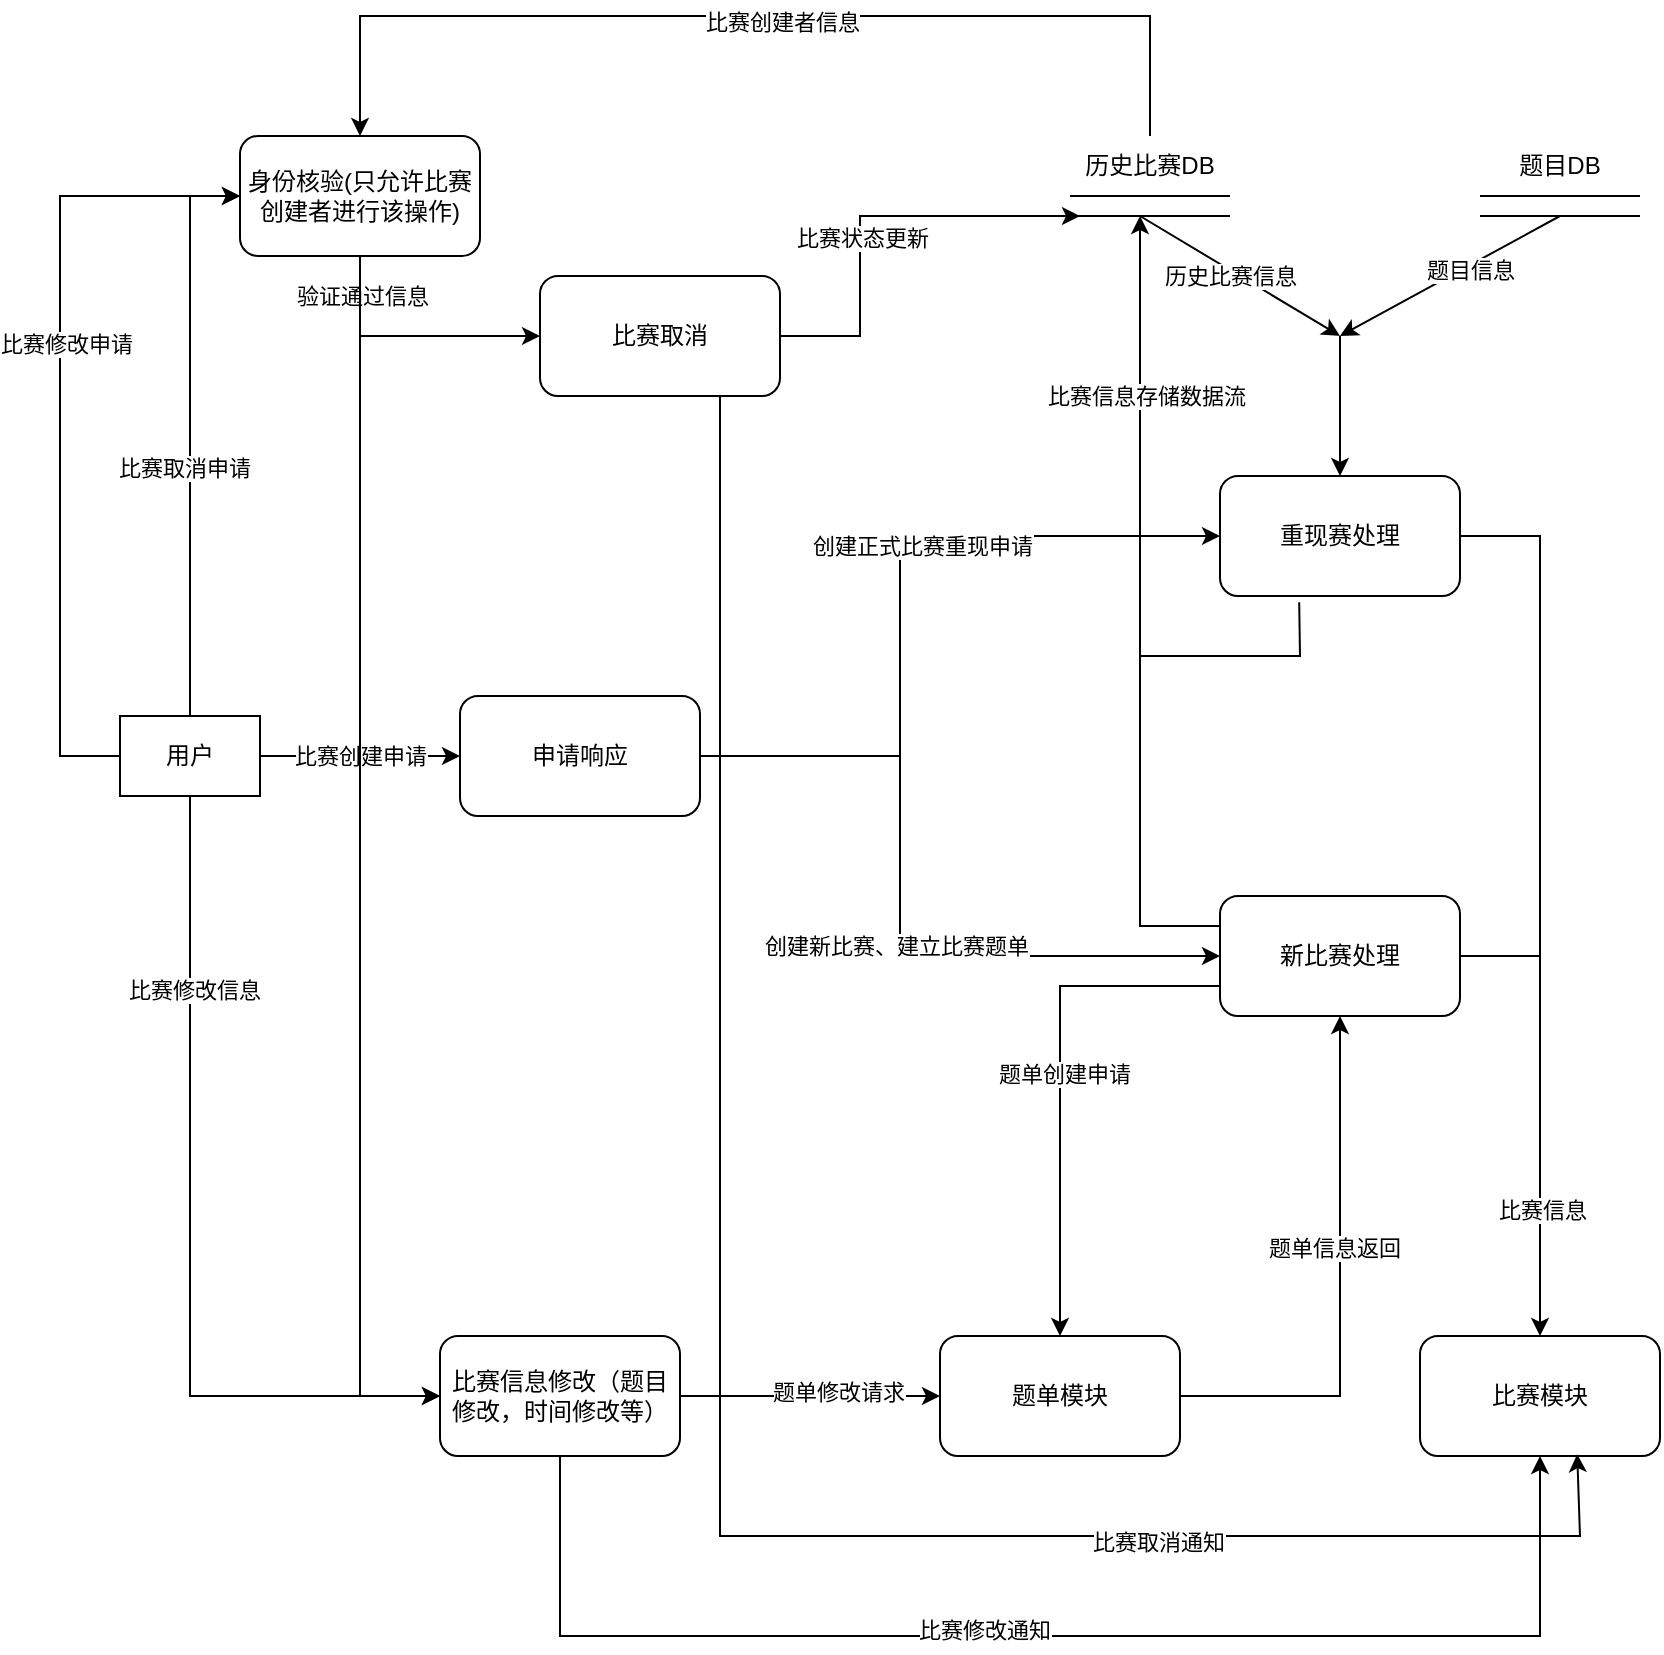 <mxfile version="17.1.4" type="github">
  <diagram id="zhTXeEs8bKl2B7jrvykE" name="第 1 页">
    <mxGraphModel dx="1298" dy="695" grid="1" gridSize="10" guides="1" tooltips="1" connect="1" arrows="1" fold="1" page="1" pageScale="1" pageWidth="1920" pageHeight="1200" math="0" shadow="0">
      <root>
        <mxCell id="0" />
        <mxCell id="1" parent="0" />
        <mxCell id="gqidpyO36s4PfGME45In-1" value="用户" style="rounded=0;whiteSpace=wrap;html=1;" vertex="1" parent="1">
          <mxGeometry x="870" y="590" width="70" height="40" as="geometry" />
        </mxCell>
        <mxCell id="gqidpyO36s4PfGME45In-2" value="重现赛处理" style="rounded=1;whiteSpace=wrap;html=1;" vertex="1" parent="1">
          <mxGeometry x="1420" y="470" width="120" height="60" as="geometry" />
        </mxCell>
        <mxCell id="gqidpyO36s4PfGME45In-3" value="新比赛处理" style="rounded=1;whiteSpace=wrap;html=1;" vertex="1" parent="1">
          <mxGeometry x="1420" y="680" width="120" height="60" as="geometry" />
        </mxCell>
        <mxCell id="gqidpyO36s4PfGME45In-6" value="" style="endArrow=classic;html=1;rounded=0;exitX=1;exitY=0.5;exitDx=0;exitDy=0;entryX=0;entryY=0.5;entryDx=0;entryDy=0;" edge="1" parent="1" source="gqidpyO36s4PfGME45In-1" target="gqidpyO36s4PfGME45In-7">
          <mxGeometry width="50" height="50" relative="1" as="geometry">
            <mxPoint x="990" y="650" as="sourcePoint" />
            <mxPoint x="1040" y="610" as="targetPoint" />
          </mxGeometry>
        </mxCell>
        <mxCell id="gqidpyO36s4PfGME45In-9" value="比赛创建申请" style="edgeLabel;html=1;align=center;verticalAlign=middle;resizable=0;points=[];" vertex="1" connectable="0" parent="gqidpyO36s4PfGME45In-6">
          <mxGeometry x="-0.224" y="1" relative="1" as="geometry">
            <mxPoint x="11" y="1" as="offset" />
          </mxGeometry>
        </mxCell>
        <mxCell id="gqidpyO36s4PfGME45In-10" style="edgeStyle=orthogonalEdgeStyle;rounded=0;orthogonalLoop=1;jettySize=auto;html=1;entryX=0;entryY=0.5;entryDx=0;entryDy=0;" edge="1" parent="1" source="gqidpyO36s4PfGME45In-7" target="gqidpyO36s4PfGME45In-2">
          <mxGeometry relative="1" as="geometry">
            <Array as="points">
              <mxPoint x="1260" y="610" />
              <mxPoint x="1260" y="500" />
            </Array>
          </mxGeometry>
        </mxCell>
        <mxCell id="gqidpyO36s4PfGME45In-11" value="创建正式比赛重现申请" style="edgeLabel;html=1;align=center;verticalAlign=middle;resizable=0;points=[];" vertex="1" connectable="0" parent="gqidpyO36s4PfGME45In-10">
          <mxGeometry x="0.195" y="-5" relative="1" as="geometry">
            <mxPoint as="offset" />
          </mxGeometry>
        </mxCell>
        <mxCell id="gqidpyO36s4PfGME45In-12" style="edgeStyle=orthogonalEdgeStyle;rounded=0;orthogonalLoop=1;jettySize=auto;html=1;exitX=1;exitY=0.5;exitDx=0;exitDy=0;entryX=0;entryY=0.5;entryDx=0;entryDy=0;" edge="1" parent="1" source="gqidpyO36s4PfGME45In-7" target="gqidpyO36s4PfGME45In-3">
          <mxGeometry relative="1" as="geometry">
            <Array as="points">
              <mxPoint x="1260" y="610" />
              <mxPoint x="1260" y="710" />
            </Array>
          </mxGeometry>
        </mxCell>
        <mxCell id="gqidpyO36s4PfGME45In-13" value="创建新比赛、建立比赛题单" style="edgeLabel;html=1;align=center;verticalAlign=middle;resizable=0;points=[];" vertex="1" connectable="0" parent="gqidpyO36s4PfGME45In-12">
          <mxGeometry x="0.084" y="-2" relative="1" as="geometry">
            <mxPoint as="offset" />
          </mxGeometry>
        </mxCell>
        <mxCell id="gqidpyO36s4PfGME45In-7" value="申请响应" style="rounded=1;whiteSpace=wrap;html=1;" vertex="1" parent="1">
          <mxGeometry x="1040" y="580" width="120" height="60" as="geometry" />
        </mxCell>
        <mxCell id="gqidpyO36s4PfGME45In-23" value="" style="endArrow=classic;html=1;rounded=0;entryX=0.5;entryY=0;entryDx=0;entryDy=0;" edge="1" parent="1" target="gqidpyO36s4PfGME45In-2">
          <mxGeometry width="50" height="50" relative="1" as="geometry">
            <mxPoint x="1480" y="400" as="sourcePoint" />
            <mxPoint x="1370" y="530" as="targetPoint" />
          </mxGeometry>
        </mxCell>
        <mxCell id="gqidpyO36s4PfGME45In-24" value="" style="endArrow=classic;html=1;rounded=0;" edge="1" parent="1">
          <mxGeometry width="50" height="50" relative="1" as="geometry">
            <mxPoint x="1590" y="340" as="sourcePoint" />
            <mxPoint x="1480" y="400" as="targetPoint" />
          </mxGeometry>
        </mxCell>
        <mxCell id="gqidpyO36s4PfGME45In-49" value="题目信息" style="edgeLabel;html=1;align=center;verticalAlign=middle;resizable=0;points=[];" vertex="1" connectable="0" parent="gqidpyO36s4PfGME45In-24">
          <mxGeometry x="-0.179" y="2" relative="1" as="geometry">
            <mxPoint x="-1" as="offset" />
          </mxGeometry>
        </mxCell>
        <mxCell id="gqidpyO36s4PfGME45In-27" value="" style="endArrow=classic;html=1;rounded=0;exitX=1;exitY=0.5;exitDx=0;exitDy=0;entryX=0.5;entryY=0;entryDx=0;entryDy=0;" edge="1" parent="1" source="gqidpyO36s4PfGME45In-3" target="gqidpyO36s4PfGME45In-28">
          <mxGeometry width="50" height="50" relative="1" as="geometry">
            <mxPoint x="1490" y="710" as="sourcePoint" />
            <mxPoint x="1580" y="880" as="targetPoint" />
            <Array as="points">
              <mxPoint x="1580" y="710" />
            </Array>
          </mxGeometry>
        </mxCell>
        <mxCell id="gqidpyO36s4PfGME45In-32" value="比赛信息" style="edgeLabel;html=1;align=center;verticalAlign=middle;resizable=0;points=[];" vertex="1" connectable="0" parent="gqidpyO36s4PfGME45In-27">
          <mxGeometry x="0.454" y="1" relative="1" as="geometry">
            <mxPoint as="offset" />
          </mxGeometry>
        </mxCell>
        <mxCell id="gqidpyO36s4PfGME45In-28" value="比赛模块" style="rounded=1;whiteSpace=wrap;html=1;" vertex="1" parent="1">
          <mxGeometry x="1520" y="900" width="120" height="60" as="geometry" />
        </mxCell>
        <mxCell id="gqidpyO36s4PfGME45In-31" value="" style="endArrow=none;html=1;rounded=0;exitX=1;exitY=0.5;exitDx=0;exitDy=0;" edge="1" parent="1" source="gqidpyO36s4PfGME45In-2">
          <mxGeometry width="50" height="50" relative="1" as="geometry">
            <mxPoint x="1320" y="780" as="sourcePoint" />
            <mxPoint x="1580" y="720" as="targetPoint" />
            <Array as="points">
              <mxPoint x="1580" y="500" />
            </Array>
          </mxGeometry>
        </mxCell>
        <mxCell id="gqidpyO36s4PfGME45In-36" value="" style="group" vertex="1" connectable="0" parent="1">
          <mxGeometry x="1550" y="300" width="80" height="40" as="geometry" />
        </mxCell>
        <mxCell id="gqidpyO36s4PfGME45In-18" value="" style="group" vertex="1" connectable="0" parent="gqidpyO36s4PfGME45In-36">
          <mxGeometry y="30" width="80" height="10" as="geometry" />
        </mxCell>
        <mxCell id="gqidpyO36s4PfGME45In-19" value="" style="endArrow=none;html=1;rounded=0;" edge="1" parent="gqidpyO36s4PfGME45In-18">
          <mxGeometry width="50" height="50" relative="1" as="geometry">
            <mxPoint as="sourcePoint" />
            <mxPoint x="80" as="targetPoint" />
          </mxGeometry>
        </mxCell>
        <mxCell id="gqidpyO36s4PfGME45In-20" value="" style="endArrow=none;html=1;rounded=0;" edge="1" parent="gqidpyO36s4PfGME45In-18">
          <mxGeometry width="50" height="50" relative="1" as="geometry">
            <mxPoint y="10" as="sourcePoint" />
            <mxPoint x="80" y="10" as="targetPoint" />
          </mxGeometry>
        </mxCell>
        <mxCell id="gqidpyO36s4PfGME45In-26" value="题目DB" style="text;html=1;strokeColor=none;fillColor=none;align=center;verticalAlign=middle;whiteSpace=wrap;rounded=0;" vertex="1" parent="gqidpyO36s4PfGME45In-36">
          <mxGeometry x="10" width="60" height="30" as="geometry" />
        </mxCell>
        <mxCell id="gqidpyO36s4PfGME45In-38" value="题单模块" style="rounded=1;whiteSpace=wrap;html=1;" vertex="1" parent="1">
          <mxGeometry x="1280" y="900" width="120" height="60" as="geometry" />
        </mxCell>
        <mxCell id="gqidpyO36s4PfGME45In-39" value="" style="endArrow=classic;html=1;rounded=0;entryX=0.5;entryY=0;entryDx=0;entryDy=0;exitX=0;exitY=0.75;exitDx=0;exitDy=0;" edge="1" parent="1" source="gqidpyO36s4PfGME45In-3" target="gqidpyO36s4PfGME45In-38">
          <mxGeometry width="50" height="50" relative="1" as="geometry">
            <mxPoint x="1460" y="800" as="sourcePoint" />
            <mxPoint x="1370" y="730" as="targetPoint" />
            <Array as="points">
              <mxPoint x="1340" y="725" />
              <mxPoint x="1340" y="800" />
            </Array>
          </mxGeometry>
        </mxCell>
        <mxCell id="gqidpyO36s4PfGME45In-40" value="题单创建申请" style="edgeLabel;html=1;align=center;verticalAlign=middle;resizable=0;points=[];" vertex="1" connectable="0" parent="gqidpyO36s4PfGME45In-39">
          <mxGeometry x="-0.028" y="2" relative="1" as="geometry">
            <mxPoint as="offset" />
          </mxGeometry>
        </mxCell>
        <mxCell id="gqidpyO36s4PfGME45In-41" value="" style="endArrow=classic;html=1;rounded=0;exitX=1;exitY=0.5;exitDx=0;exitDy=0;entryX=0.5;entryY=1;entryDx=0;entryDy=0;" edge="1" parent="1" source="gqidpyO36s4PfGME45In-38" target="gqidpyO36s4PfGME45In-3">
          <mxGeometry width="50" height="50" relative="1" as="geometry">
            <mxPoint x="1320" y="780" as="sourcePoint" />
            <mxPoint x="1370" y="730" as="targetPoint" />
            <Array as="points">
              <mxPoint x="1480" y="930" />
            </Array>
          </mxGeometry>
        </mxCell>
        <mxCell id="gqidpyO36s4PfGME45In-42" value="题单信息返回" style="edgeLabel;html=1;align=center;verticalAlign=middle;resizable=0;points=[];" vertex="1" connectable="0" parent="gqidpyO36s4PfGME45In-41">
          <mxGeometry x="0.144" y="3" relative="1" as="geometry">
            <mxPoint as="offset" />
          </mxGeometry>
        </mxCell>
        <mxCell id="gqidpyO36s4PfGME45In-43" value="" style="endArrow=classic;html=1;rounded=0;exitX=0;exitY=0.25;exitDx=0;exitDy=0;" edge="1" parent="1" source="gqidpyO36s4PfGME45In-3">
          <mxGeometry width="50" height="50" relative="1" as="geometry">
            <mxPoint x="1320" y="580" as="sourcePoint" />
            <mxPoint x="1380" y="340" as="targetPoint" />
            <Array as="points">
              <mxPoint x="1380" y="695" />
            </Array>
          </mxGeometry>
        </mxCell>
        <mxCell id="gqidpyO36s4PfGME45In-45" value="比赛信息存储数据流" style="edgeLabel;html=1;align=center;verticalAlign=middle;resizable=0;points=[];" vertex="1" connectable="0" parent="gqidpyO36s4PfGME45In-43">
          <mxGeometry x="0.545" y="-3" relative="1" as="geometry">
            <mxPoint as="offset" />
          </mxGeometry>
        </mxCell>
        <mxCell id="gqidpyO36s4PfGME45In-44" value="" style="endArrow=none;html=1;rounded=0;entryX=0.33;entryY=1.053;entryDx=0;entryDy=0;entryPerimeter=0;" edge="1" parent="1" target="gqidpyO36s4PfGME45In-2">
          <mxGeometry width="50" height="50" relative="1" as="geometry">
            <mxPoint x="1380" y="560" as="sourcePoint" />
            <mxPoint x="1370" y="530" as="targetPoint" />
            <Array as="points">
              <mxPoint x="1460" y="560" />
            </Array>
          </mxGeometry>
        </mxCell>
        <mxCell id="gqidpyO36s4PfGME45In-46" value="" style="endArrow=classic;html=1;rounded=0;" edge="1" parent="1">
          <mxGeometry width="50" height="50" relative="1" as="geometry">
            <mxPoint x="1380" y="340" as="sourcePoint" />
            <mxPoint x="1480" y="400" as="targetPoint" />
          </mxGeometry>
        </mxCell>
        <mxCell id="gqidpyO36s4PfGME45In-48" value="历史比赛信息" style="edgeLabel;html=1;align=center;verticalAlign=middle;resizable=0;points=[];" vertex="1" connectable="0" parent="gqidpyO36s4PfGME45In-46">
          <mxGeometry x="-0.441" y="-3" relative="1" as="geometry">
            <mxPoint x="18" y="10" as="offset" />
          </mxGeometry>
        </mxCell>
        <mxCell id="gqidpyO36s4PfGME45In-47" value="" style="group" vertex="1" connectable="0" parent="1">
          <mxGeometry x="1340" y="300" width="90" height="40" as="geometry" />
        </mxCell>
        <mxCell id="gqidpyO36s4PfGME45In-17" value="" style="group" vertex="1" connectable="0" parent="gqidpyO36s4PfGME45In-47">
          <mxGeometry x="5" y="30" width="80" height="10" as="geometry" />
        </mxCell>
        <mxCell id="gqidpyO36s4PfGME45In-14" value="" style="endArrow=none;html=1;rounded=0;" edge="1" parent="gqidpyO36s4PfGME45In-17">
          <mxGeometry width="50" height="50" relative="1" as="geometry">
            <mxPoint as="sourcePoint" />
            <mxPoint x="80" as="targetPoint" />
          </mxGeometry>
        </mxCell>
        <mxCell id="gqidpyO36s4PfGME45In-15" value="" style="endArrow=none;html=1;rounded=0;" edge="1" parent="gqidpyO36s4PfGME45In-17">
          <mxGeometry width="50" height="50" relative="1" as="geometry">
            <mxPoint y="10" as="sourcePoint" />
            <mxPoint x="80" y="10" as="targetPoint" />
          </mxGeometry>
        </mxCell>
        <mxCell id="gqidpyO36s4PfGME45In-25" value="历史比赛DB" style="text;html=1;strokeColor=none;fillColor=none;align=center;verticalAlign=middle;whiteSpace=wrap;rounded=0;" vertex="1" parent="gqidpyO36s4PfGME45In-47">
          <mxGeometry width="90" height="30" as="geometry" />
        </mxCell>
        <mxCell id="gqidpyO36s4PfGME45In-51" value="" style="endArrow=classic;html=1;rounded=0;exitX=0.5;exitY=0;exitDx=0;exitDy=0;entryX=0;entryY=0.5;entryDx=0;entryDy=0;" edge="1" parent="1" source="gqidpyO36s4PfGME45In-1" target="gqidpyO36s4PfGME45In-52">
          <mxGeometry width="50" height="50" relative="1" as="geometry">
            <mxPoint x="910" y="560" as="sourcePoint" />
            <mxPoint x="1040" y="470" as="targetPoint" />
            <Array as="points">
              <mxPoint x="905" y="330" />
            </Array>
          </mxGeometry>
        </mxCell>
        <mxCell id="gqidpyO36s4PfGME45In-53" value="比赛取消申请" style="edgeLabel;html=1;align=center;verticalAlign=middle;resizable=0;points=[];" vertex="1" connectable="0" parent="gqidpyO36s4PfGME45In-51">
          <mxGeometry x="-0.13" y="3" relative="1" as="geometry">
            <mxPoint as="offset" />
          </mxGeometry>
        </mxCell>
        <mxCell id="gqidpyO36s4PfGME45In-52" value="身份核验(只允许比赛创建者进行该操作)" style="rounded=1;whiteSpace=wrap;html=1;" vertex="1" parent="1">
          <mxGeometry x="930" y="300" width="120" height="60" as="geometry" />
        </mxCell>
        <mxCell id="gqidpyO36s4PfGME45In-55" value="" style="endArrow=classic;html=1;rounded=0;entryX=0.5;entryY=0;entryDx=0;entryDy=0;exitX=0.5;exitY=0;exitDx=0;exitDy=0;" edge="1" parent="1" source="gqidpyO36s4PfGME45In-25" target="gqidpyO36s4PfGME45In-52">
          <mxGeometry width="50" height="50" relative="1" as="geometry">
            <mxPoint x="1400" y="240" as="sourcePoint" />
            <mxPoint x="980" y="240" as="targetPoint" />
            <Array as="points">
              <mxPoint x="1385" y="240" />
              <mxPoint x="1220" y="240" />
              <mxPoint x="990" y="240" />
            </Array>
          </mxGeometry>
        </mxCell>
        <mxCell id="gqidpyO36s4PfGME45In-56" value="比赛创建者信息" style="edgeLabel;html=1;align=center;verticalAlign=middle;resizable=0;points=[];" vertex="1" connectable="0" parent="gqidpyO36s4PfGME45In-55">
          <mxGeometry x="-0.052" y="3" relative="1" as="geometry">
            <mxPoint as="offset" />
          </mxGeometry>
        </mxCell>
        <mxCell id="gqidpyO36s4PfGME45In-57" value="" style="endArrow=classic;html=1;rounded=0;exitX=0.5;exitY=1;exitDx=0;exitDy=0;" edge="1" parent="1" source="gqidpyO36s4PfGME45In-52">
          <mxGeometry width="50" height="50" relative="1" as="geometry">
            <mxPoint x="1210" y="380" as="sourcePoint" />
            <mxPoint x="1080" y="400" as="targetPoint" />
            <Array as="points">
              <mxPoint x="990" y="400" />
            </Array>
          </mxGeometry>
        </mxCell>
        <mxCell id="gqidpyO36s4PfGME45In-63" value="验证通过信息" style="edgeLabel;html=1;align=center;verticalAlign=middle;resizable=0;points=[];" vertex="1" connectable="0" parent="gqidpyO36s4PfGME45In-57">
          <mxGeometry x="0.119" y="3" relative="1" as="geometry">
            <mxPoint x="-32" y="-17" as="offset" />
          </mxGeometry>
        </mxCell>
        <mxCell id="gqidpyO36s4PfGME45In-58" value="比赛取消" style="rounded=1;whiteSpace=wrap;html=1;" vertex="1" parent="1">
          <mxGeometry x="1080" y="370" width="120" height="60" as="geometry" />
        </mxCell>
        <mxCell id="gqidpyO36s4PfGME45In-65" value="" style="endArrow=classic;html=1;rounded=0;exitX=1;exitY=0.5;exitDx=0;exitDy=0;" edge="1" parent="1" source="gqidpyO36s4PfGME45In-58">
          <mxGeometry width="50" height="50" relative="1" as="geometry">
            <mxPoint x="1210" y="380" as="sourcePoint" />
            <mxPoint x="1350" y="340" as="targetPoint" />
            <Array as="points">
              <mxPoint x="1240" y="400" />
              <mxPoint x="1240" y="340" />
            </Array>
          </mxGeometry>
        </mxCell>
        <mxCell id="gqidpyO36s4PfGME45In-66" value="比赛状态更新" style="edgeLabel;html=1;align=center;verticalAlign=middle;resizable=0;points=[];" vertex="1" connectable="0" parent="gqidpyO36s4PfGME45In-65">
          <mxGeometry x="-0.15" y="-1" relative="1" as="geometry">
            <mxPoint as="offset" />
          </mxGeometry>
        </mxCell>
        <mxCell id="gqidpyO36s4PfGME45In-67" value="" style="endArrow=classic;html=1;rounded=0;exitX=0.75;exitY=1;exitDx=0;exitDy=0;entryX=0.655;entryY=0.985;entryDx=0;entryDy=0;entryPerimeter=0;" edge="1" parent="1" source="gqidpyO36s4PfGME45In-58" target="gqidpyO36s4PfGME45In-28">
          <mxGeometry width="50" height="50" relative="1" as="geometry">
            <mxPoint x="1210" y="470" as="sourcePoint" />
            <mxPoint x="1600" y="1000" as="targetPoint" />
            <Array as="points">
              <mxPoint x="1170" y="1000" />
              <mxPoint x="1590" y="1000" />
              <mxPoint x="1600" y="1000" />
            </Array>
          </mxGeometry>
        </mxCell>
        <mxCell id="gqidpyO36s4PfGME45In-68" value="比赛取消通知" style="edgeLabel;html=1;align=center;verticalAlign=middle;resizable=0;points=[];" vertex="1" connectable="0" parent="gqidpyO36s4PfGME45In-67">
          <mxGeometry x="0.516" y="-3" relative="1" as="geometry">
            <mxPoint as="offset" />
          </mxGeometry>
        </mxCell>
        <mxCell id="gqidpyO36s4PfGME45In-71" value="" style="endArrow=classic;html=1;rounded=0;exitX=0;exitY=0.5;exitDx=0;exitDy=0;entryX=0;entryY=0.5;entryDx=0;entryDy=0;" edge="1" parent="1" source="gqidpyO36s4PfGME45In-1" target="gqidpyO36s4PfGME45In-52">
          <mxGeometry width="50" height="50" relative="1" as="geometry">
            <mxPoint x="790" y="580" as="sourcePoint" />
            <mxPoint x="840" y="280" as="targetPoint" />
            <Array as="points">
              <mxPoint x="840" y="610" />
              <mxPoint x="840" y="330" />
            </Array>
          </mxGeometry>
        </mxCell>
        <mxCell id="gqidpyO36s4PfGME45In-72" value="比赛修改申请" style="edgeLabel;html=1;align=center;verticalAlign=middle;resizable=0;points=[];" vertex="1" connectable="0" parent="gqidpyO36s4PfGME45In-71">
          <mxGeometry x="0.18" y="-3" relative="1" as="geometry">
            <mxPoint as="offset" />
          </mxGeometry>
        </mxCell>
        <mxCell id="gqidpyO36s4PfGME45In-73" value="" style="endArrow=classic;html=1;rounded=0;exitX=0.5;exitY=1;exitDx=0;exitDy=0;" edge="1" parent="1" source="gqidpyO36s4PfGME45In-52">
          <mxGeometry width="50" height="50" relative="1" as="geometry">
            <mxPoint x="980" y="490" as="sourcePoint" />
            <mxPoint x="1030" y="930" as="targetPoint" />
            <Array as="points">
              <mxPoint x="990" y="570" />
              <mxPoint x="990" y="690" />
              <mxPoint x="990" y="930" />
            </Array>
          </mxGeometry>
        </mxCell>
        <mxCell id="gqidpyO36s4PfGME45In-80" style="edgeStyle=orthogonalEdgeStyle;rounded=0;orthogonalLoop=1;jettySize=auto;html=1;exitX=1;exitY=0.5;exitDx=0;exitDy=0;" edge="1" parent="1" source="gqidpyO36s4PfGME45In-74" target="gqidpyO36s4PfGME45In-38">
          <mxGeometry relative="1" as="geometry" />
        </mxCell>
        <mxCell id="gqidpyO36s4PfGME45In-81" value="题单修改请求" style="edgeLabel;html=1;align=center;verticalAlign=middle;resizable=0;points=[];" vertex="1" connectable="0" parent="gqidpyO36s4PfGME45In-80">
          <mxGeometry x="0.208" y="2" relative="1" as="geometry">
            <mxPoint as="offset" />
          </mxGeometry>
        </mxCell>
        <mxCell id="gqidpyO36s4PfGME45In-74" value="比赛信息修改（题目修改，时间修改等）" style="rounded=1;whiteSpace=wrap;html=1;" vertex="1" parent="1">
          <mxGeometry x="1030" y="900" width="120" height="60" as="geometry" />
        </mxCell>
        <mxCell id="gqidpyO36s4PfGME45In-75" value="" style="endArrow=classic;html=1;rounded=0;exitX=0.5;exitY=1;exitDx=0;exitDy=0;entryX=0;entryY=0.5;entryDx=0;entryDy=0;" edge="1" parent="1" source="gqidpyO36s4PfGME45In-1" target="gqidpyO36s4PfGME45In-74">
          <mxGeometry width="50" height="50" relative="1" as="geometry">
            <mxPoint x="1150" y="740" as="sourcePoint" />
            <mxPoint x="905" y="1030" as="targetPoint" />
            <Array as="points">
              <mxPoint x="905" y="930" />
            </Array>
          </mxGeometry>
        </mxCell>
        <mxCell id="gqidpyO36s4PfGME45In-77" value="比赛修改信息" style="edgeLabel;html=1;align=center;verticalAlign=middle;resizable=0;points=[];" vertex="1" connectable="0" parent="gqidpyO36s4PfGME45In-75">
          <mxGeometry x="-0.538" y="2" relative="1" as="geometry">
            <mxPoint y="-1" as="offset" />
          </mxGeometry>
        </mxCell>
        <mxCell id="gqidpyO36s4PfGME45In-82" value="" style="endArrow=classic;html=1;rounded=0;exitX=0.5;exitY=1;exitDx=0;exitDy=0;entryX=0.5;entryY=1;entryDx=0;entryDy=0;" edge="1" parent="1" source="gqidpyO36s4PfGME45In-74" target="gqidpyO36s4PfGME45In-28">
          <mxGeometry width="50" height="50" relative="1" as="geometry">
            <mxPoint x="1100" y="1070" as="sourcePoint" />
            <mxPoint x="1600" y="1050" as="targetPoint" />
            <Array as="points">
              <mxPoint x="1090" y="1050" />
              <mxPoint x="1580" y="1050" />
            </Array>
          </mxGeometry>
        </mxCell>
        <mxCell id="gqidpyO36s4PfGME45In-83" value="比赛修改通知" style="edgeLabel;html=1;align=center;verticalAlign=middle;resizable=0;points=[];" vertex="1" connectable="0" parent="gqidpyO36s4PfGME45In-82">
          <mxGeometry x="-0.098" y="3" relative="1" as="geometry">
            <mxPoint as="offset" />
          </mxGeometry>
        </mxCell>
      </root>
    </mxGraphModel>
  </diagram>
</mxfile>
